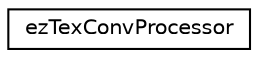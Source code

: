 digraph "Graphical Class Hierarchy"
{
 // LATEX_PDF_SIZE
  edge [fontname="Helvetica",fontsize="10",labelfontname="Helvetica",labelfontsize="10"];
  node [fontname="Helvetica",fontsize="10",shape=record];
  rankdir="LR";
  Node0 [label="ezTexConvProcessor",height=0.2,width=0.4,color="black", fillcolor="white", style="filled",URL="$d4/d0f/classez_tex_conv_processor.htm",tooltip=" "];
}
